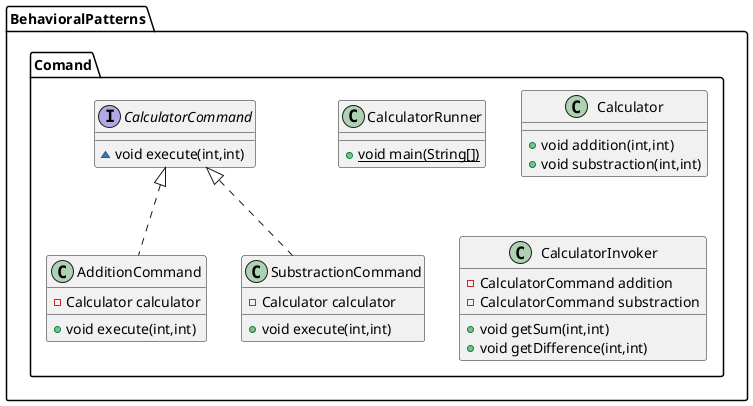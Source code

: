 @startuml
class BehavioralPatterns.Comand.AdditionCommand {
- Calculator calculator
+ void execute(int,int)
}
class BehavioralPatterns.Comand.CalculatorRunner {
+ {static} void main(String[])
}
class BehavioralPatterns.Comand.SubstractionCommand {
- Calculator calculator
+ void execute(int,int)
}
class BehavioralPatterns.Comand.Calculator {
+ void addition(int,int)
+ void substraction(int,int)
}
class BehavioralPatterns.Comand.CalculatorInvoker {
- CalculatorCommand addition
- CalculatorCommand substraction
+ void getSum(int,int)
+ void getDifference(int,int)
}
interface BehavioralPatterns.Comand.CalculatorCommand {
~ void execute(int,int)
}


BehavioralPatterns.Comand.CalculatorCommand <|.. BehavioralPatterns.Comand.AdditionCommand
BehavioralPatterns.Comand.CalculatorCommand <|.. BehavioralPatterns.Comand.SubstractionCommand
@enduml